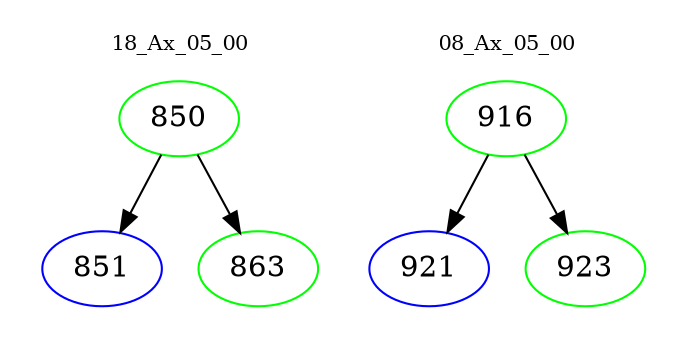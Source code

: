 digraph{
subgraph cluster_0 {
color = white
label = "18_Ax_05_00";
fontsize=10;
T0_850 [label="850", color="green"]
T0_850 -> T0_851 [color="black"]
T0_851 [label="851", color="blue"]
T0_850 -> T0_863 [color="black"]
T0_863 [label="863", color="green"]
}
subgraph cluster_1 {
color = white
label = "08_Ax_05_00";
fontsize=10;
T1_916 [label="916", color="green"]
T1_916 -> T1_921 [color="black"]
T1_921 [label="921", color="blue"]
T1_916 -> T1_923 [color="black"]
T1_923 [label="923", color="green"]
}
}
